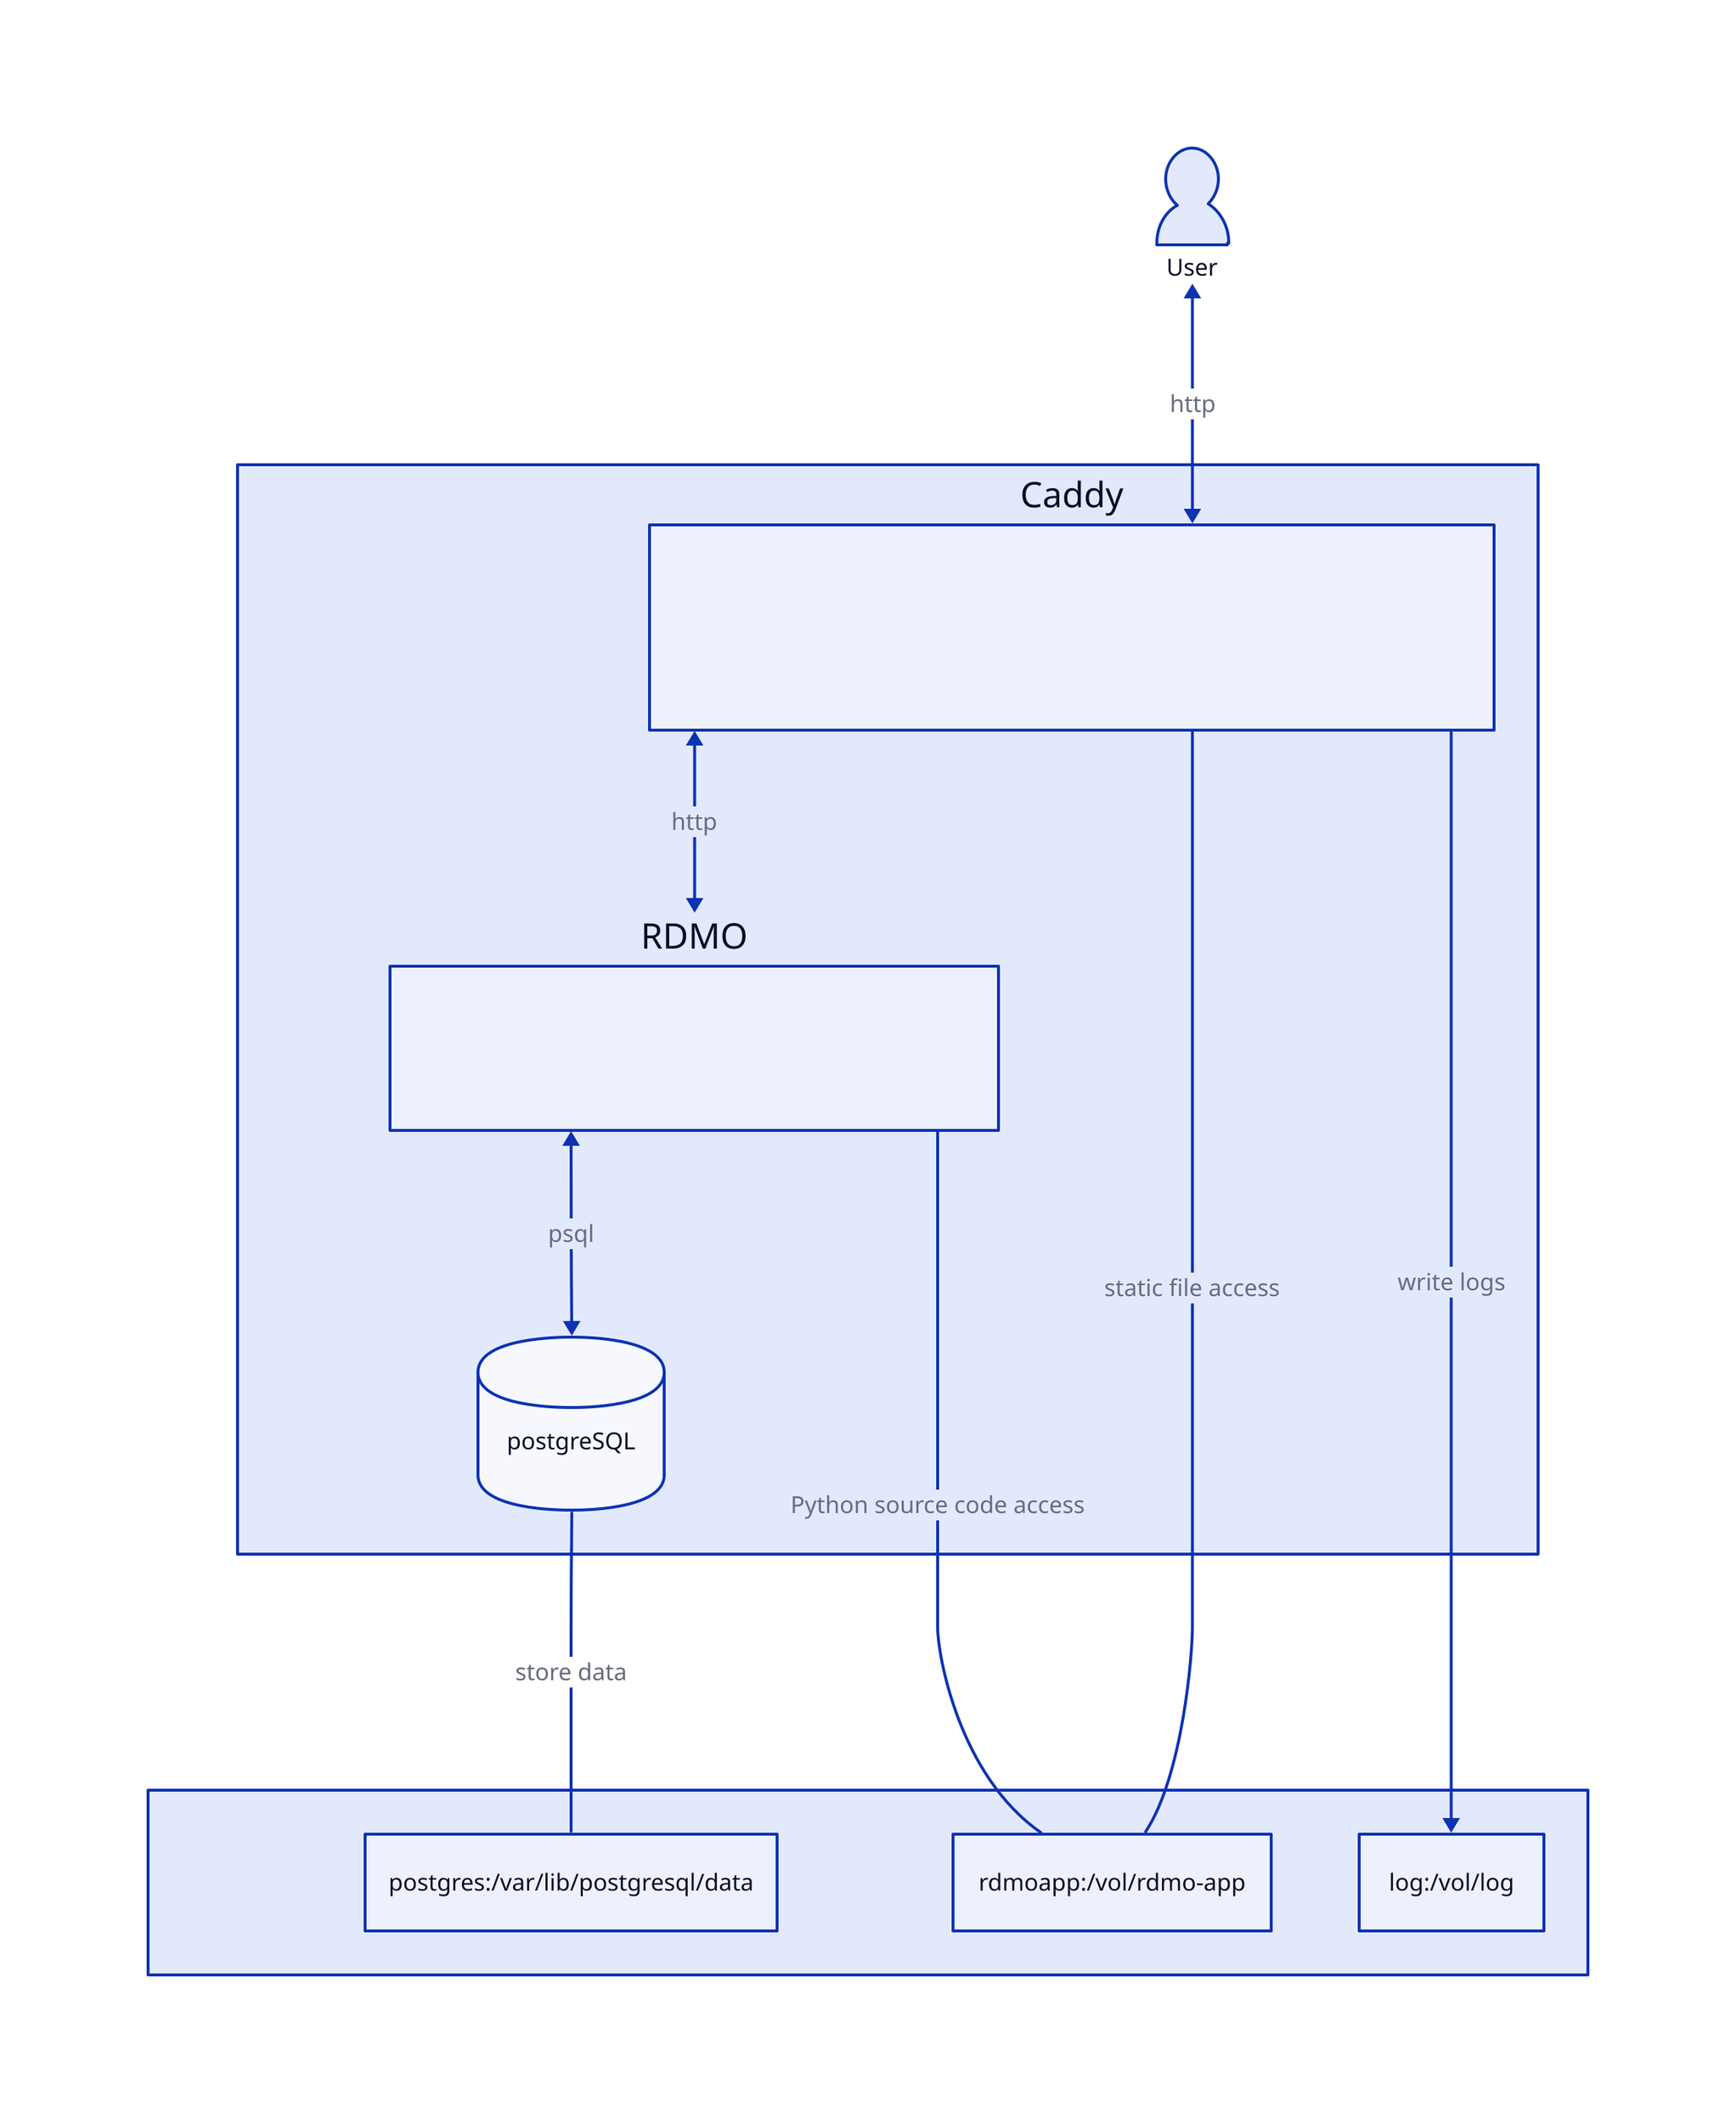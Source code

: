 explanation: |md
  # RDMO Docker Compose Architecture
|

user: User {
  shape: person
}

containers: "" {
  exp: |md
    Containers
  |
  caddy: Caddy {
    exp: |md
      - listen on 8484:8080
      - either serve static files
      - or pass requests to RDMO
    |
  }
  rdmo: RDMO {
    exp: |md
      - Python code run by a WSGI capable HTTP Server
      - in this case Gunicorn
    |
  }
  postgres: postgreSQL {
    shape: cylinder
  }
}

volumes: "" {
  exp: |md
    Volumes
  |
  app: rdmoapp:/vol/rdmo-app
  postgres: postgres:/var/lib/postgresql/data
  log: log:/vol/log
}

user <-> containers.caddy: "http"
containers.caddy <-> containers.rdmo: "http"
containers.rdmo <-> containers.postgres: "psql"
containers.rdmo -- volumes.app: "Python source code access"
containers.caddy -- volumes.app: "static file access"
containers.caddy -> volumes.log: "write logs"
containers.postgres -- volumes.postgres: "store data"
